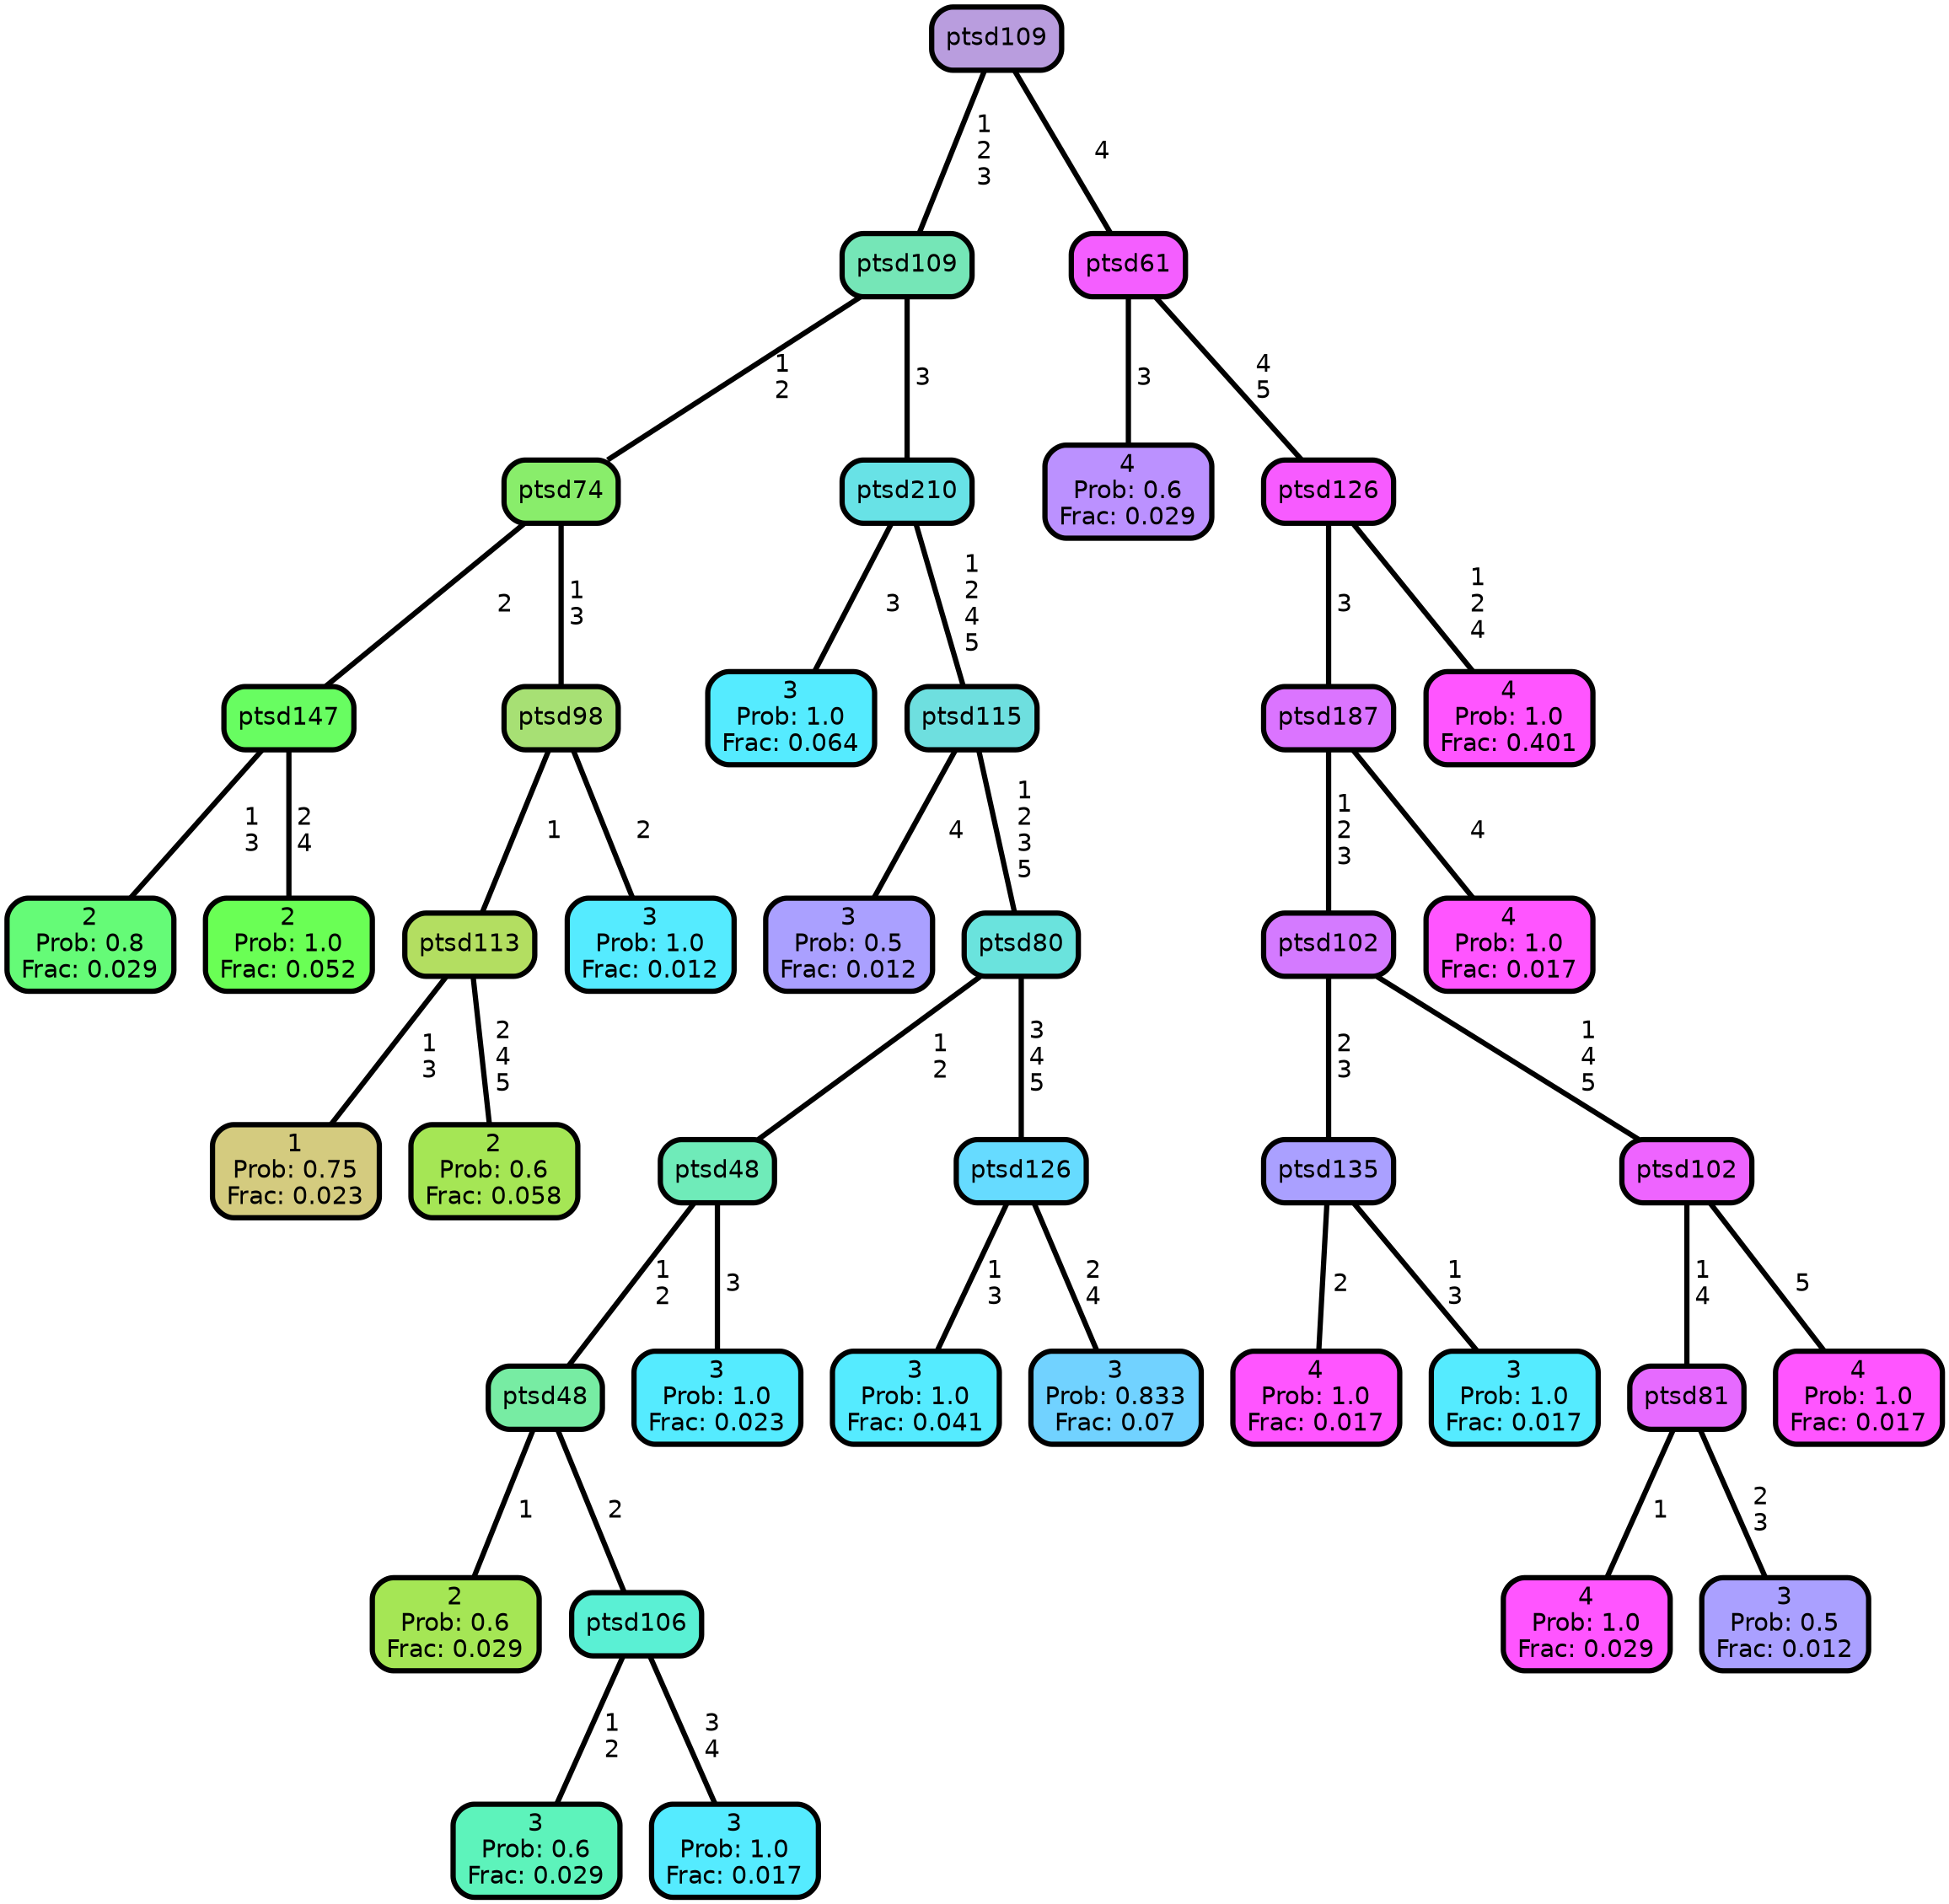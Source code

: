 graph Tree {
node [shape=box, style="filled, rounded",color="black",penwidth="3",fontcolor="black",                 fontname=helvetica] ;
graph [ranksep="0 equally", splines=straight,                 bgcolor=transparent, dpi=200] ;
edge [fontname=helvetica, color=black] ;
0 [label="2
Prob: 0.8
Frac: 0.029", fillcolor="#65fb77"] ;
1 [label="ptsd147", fillcolor="#68fd61"] ;
2 [label="2
Prob: 1.0
Frac: 0.052", fillcolor="#6aff55"] ;
3 [label="ptsd74", fillcolor="#89ed6b"] ;
4 [label="1
Prob: 0.75
Frac: 0.023", fillcolor="#d4cb7f"] ;
5 [label="ptsd113", fillcolor="#b3de61"] ;
6 [label="2
Prob: 0.6
Frac: 0.058", fillcolor="#a5e655"] ;
7 [label="ptsd98", fillcolor="#a7e074"] ;
8 [label="3
Prob: 1.0
Frac: 0.012", fillcolor="#55ebff"] ;
9 [label="ptsd109", fillcolor="#75e6b7"] ;
10 [label="3
Prob: 1.0
Frac: 0.064", fillcolor="#55ebff"] ;
11 [label="ptsd210", fillcolor="#68e2e6"] ;
12 [label="3
Prob: 0.5
Frac: 0.012", fillcolor="#aaa0ff"] ;
13 [label="ptsd115", fillcolor="#6edfdf"] ;
14 [label="2
Prob: 0.6
Frac: 0.029", fillcolor="#a5e655"] ;
15 [label="ptsd48", fillcolor="#77eca3"] ;
16 [label="3
Prob: 0.6
Frac: 0.029", fillcolor="#5df3bb"] ;
17 [label="ptsd106", fillcolor="#5af0d4"] ;
18 [label="3
Prob: 1.0
Frac: 0.017", fillcolor="#55ebff"] ;
19 [label="ptsd48", fillcolor="#6febb9"] ;
20 [label="3
Prob: 1.0
Frac: 0.023", fillcolor="#55ebff"] ;
21 [label="ptsd80", fillcolor="#6ae3dd"] ;
22 [label="3
Prob: 1.0
Frac: 0.041", fillcolor="#55ebff"] ;
23 [label="ptsd126", fillcolor="#66dbff"] ;
24 [label="3
Prob: 0.833
Frac: 0.07", fillcolor="#71d2ff"] ;
25 [label="ptsd109", fillcolor="#b99dde"] ;
26 [label="4
Prob: 0.6
Frac: 0.029", fillcolor="#bb91ff"] ;
27 [label="ptsd61", fillcolor="#f45eff"] ;
28 [label="4
Prob: 1.0
Frac: 0.017", fillcolor="#ff55ff"] ;
29 [label="ptsd135", fillcolor="#aaa0ff"] ;
30 [label="3
Prob: 1.0
Frac: 0.017", fillcolor="#55ebff"] ;
31 [label="ptsd102", fillcolor="#d47aff"] ;
32 [label="4
Prob: 1.0
Frac: 0.029", fillcolor="#ff55ff"] ;
33 [label="ptsd81", fillcolor="#e66aff"] ;
34 [label="3
Prob: 0.5
Frac: 0.012", fillcolor="#aaa0ff"] ;
35 [label="ptsd102", fillcolor="#ee64ff"] ;
36 [label="4
Prob: 1.0
Frac: 0.017", fillcolor="#ff55ff"] ;
37 [label="ptsd187", fillcolor="#db74ff"] ;
38 [label="4
Prob: 1.0
Frac: 0.017", fillcolor="#ff55ff"] ;
39 [label="ptsd126", fillcolor="#f75bff"] ;
40 [label="4
Prob: 1.0
Frac: 0.401", fillcolor="#ff55ff"] ;
1 -- 0 [label=" 1\n 3",penwidth=3] ;
1 -- 2 [label=" 2\n 4",penwidth=3] ;
3 -- 1 [label=" 2",penwidth=3] ;
3 -- 7 [label=" 1\n 3",penwidth=3] ;
5 -- 4 [label=" 1\n 3",penwidth=3] ;
5 -- 6 [label=" 2\n 4\n 5",penwidth=3] ;
7 -- 5 [label=" 1",penwidth=3] ;
7 -- 8 [label=" 2",penwidth=3] ;
9 -- 3 [label=" 1\n 2",penwidth=3] ;
9 -- 11 [label=" 3",penwidth=3] ;
11 -- 10 [label=" 3",penwidth=3] ;
11 -- 13 [label=" 1\n 2\n 4\n 5",penwidth=3] ;
13 -- 12 [label=" 4",penwidth=3] ;
13 -- 21 [label=" 1\n 2\n 3\n 5",penwidth=3] ;
15 -- 14 [label=" 1",penwidth=3] ;
15 -- 17 [label=" 2",penwidth=3] ;
17 -- 16 [label=" 1\n 2",penwidth=3] ;
17 -- 18 [label=" 3\n 4",penwidth=3] ;
19 -- 15 [label=" 1\n 2",penwidth=3] ;
19 -- 20 [label=" 3",penwidth=3] ;
21 -- 19 [label=" 1\n 2",penwidth=3] ;
21 -- 23 [label=" 3\n 4\n 5",penwidth=3] ;
23 -- 22 [label=" 1\n 3",penwidth=3] ;
23 -- 24 [label=" 2\n 4",penwidth=3] ;
25 -- 9 [label=" 1\n 2\n 3",penwidth=3] ;
25 -- 27 [label=" 4",penwidth=3] ;
27 -- 26 [label=" 3",penwidth=3] ;
27 -- 39 [label=" 4\n 5",penwidth=3] ;
29 -- 28 [label=" 2",penwidth=3] ;
29 -- 30 [label=" 1\n 3",penwidth=3] ;
31 -- 29 [label=" 2\n 3",penwidth=3] ;
31 -- 35 [label=" 1\n 4\n 5",penwidth=3] ;
33 -- 32 [label=" 1",penwidth=3] ;
33 -- 34 [label=" 2\n 3",penwidth=3] ;
35 -- 33 [label=" 1\n 4",penwidth=3] ;
35 -- 36 [label=" 5",penwidth=3] ;
37 -- 31 [label=" 1\n 2\n 3",penwidth=3] ;
37 -- 38 [label=" 4",penwidth=3] ;
39 -- 37 [label=" 3",penwidth=3] ;
39 -- 40 [label=" 1\n 2\n 4",penwidth=3] ;
{rank = same;}}